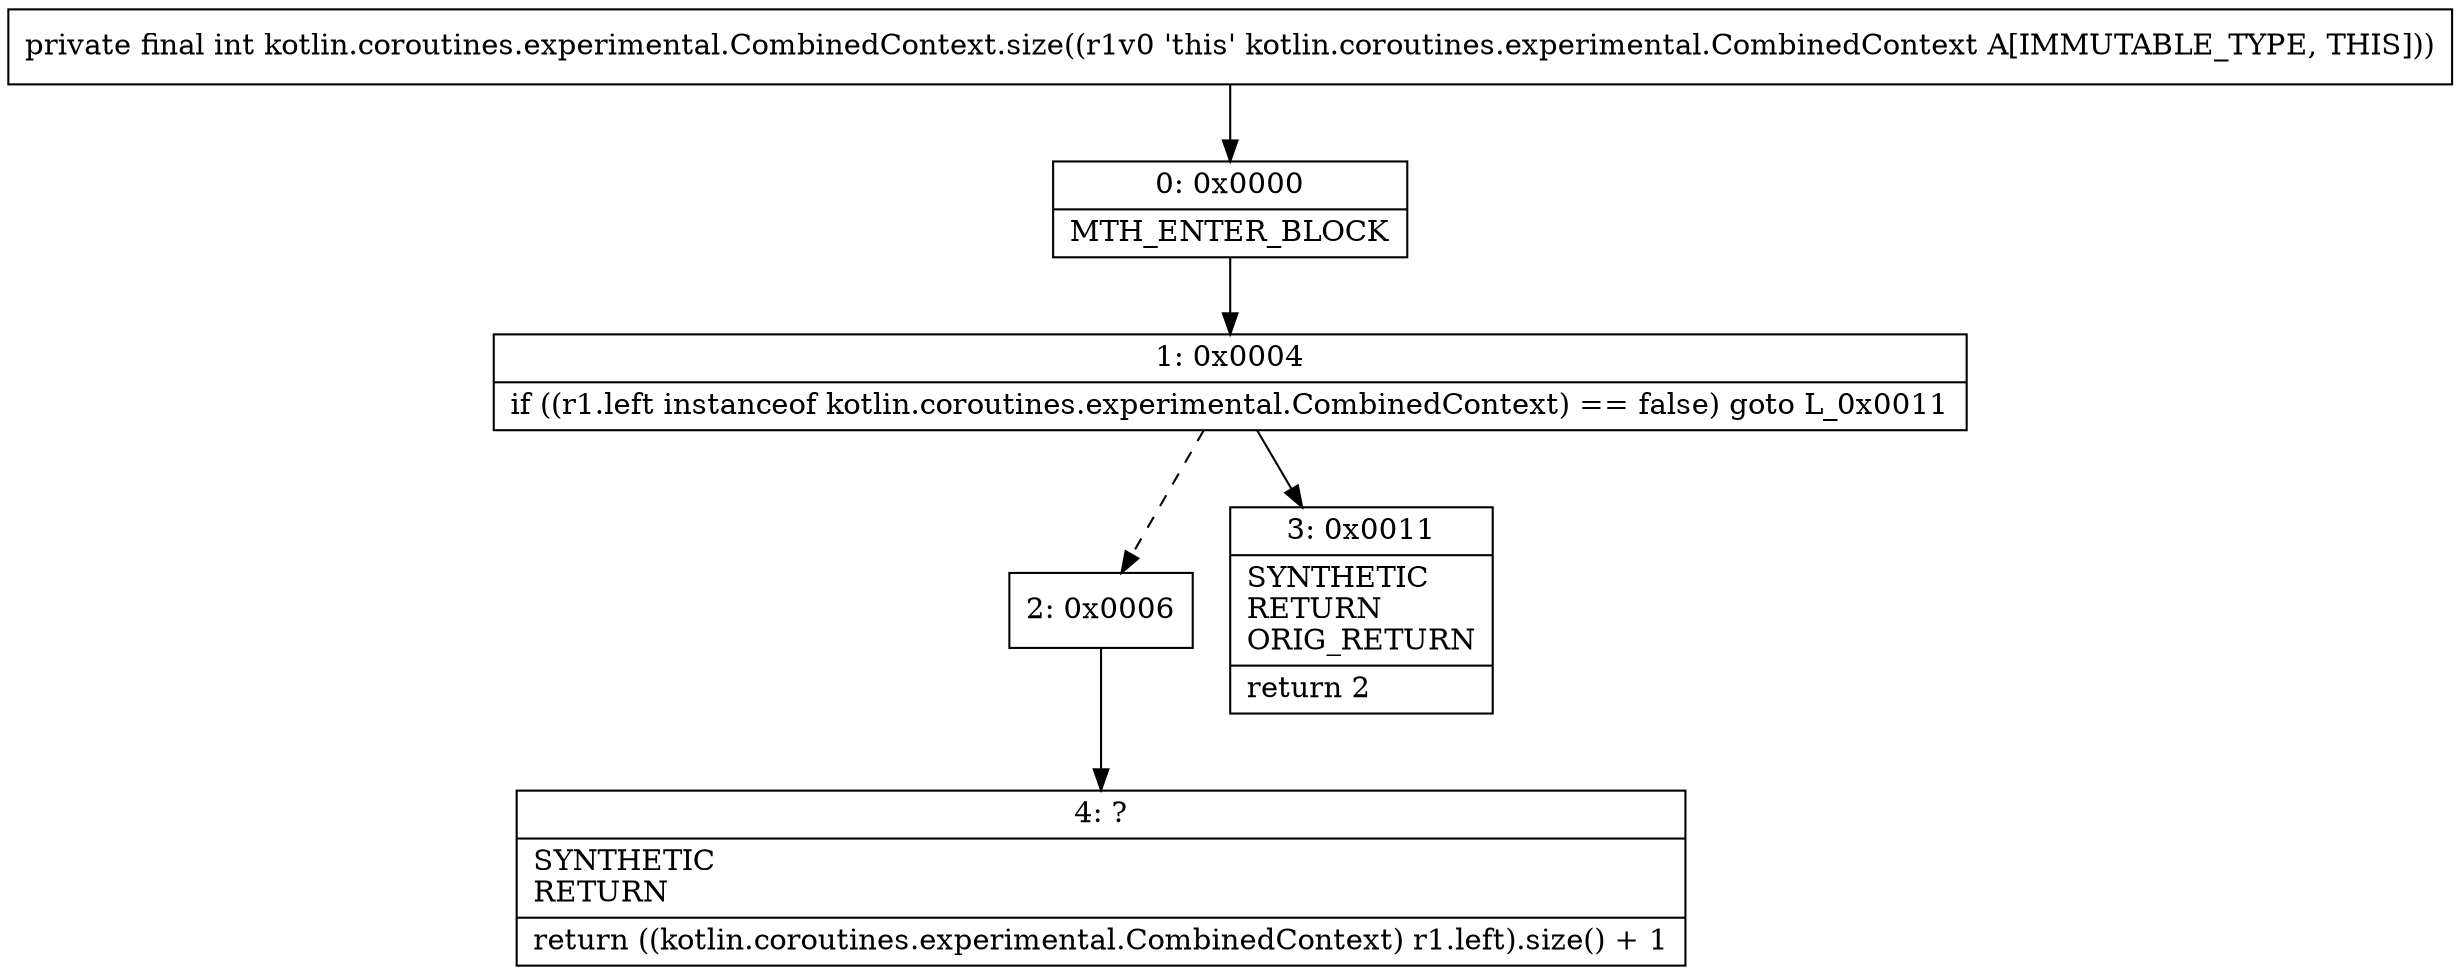 digraph "CFG forkotlin.coroutines.experimental.CombinedContext.size()I" {
Node_0 [shape=record,label="{0\:\ 0x0000|MTH_ENTER_BLOCK\l}"];
Node_1 [shape=record,label="{1\:\ 0x0004|if ((r1.left instanceof kotlin.coroutines.experimental.CombinedContext) == false) goto L_0x0011\l}"];
Node_2 [shape=record,label="{2\:\ 0x0006}"];
Node_3 [shape=record,label="{3\:\ 0x0011|SYNTHETIC\lRETURN\lORIG_RETURN\l|return 2\l}"];
Node_4 [shape=record,label="{4\:\ ?|SYNTHETIC\lRETURN\l|return ((kotlin.coroutines.experimental.CombinedContext) r1.left).size() + 1\l}"];
MethodNode[shape=record,label="{private final int kotlin.coroutines.experimental.CombinedContext.size((r1v0 'this' kotlin.coroutines.experimental.CombinedContext A[IMMUTABLE_TYPE, THIS])) }"];
MethodNode -> Node_0;
Node_0 -> Node_1;
Node_1 -> Node_2[style=dashed];
Node_1 -> Node_3;
Node_2 -> Node_4;
}

